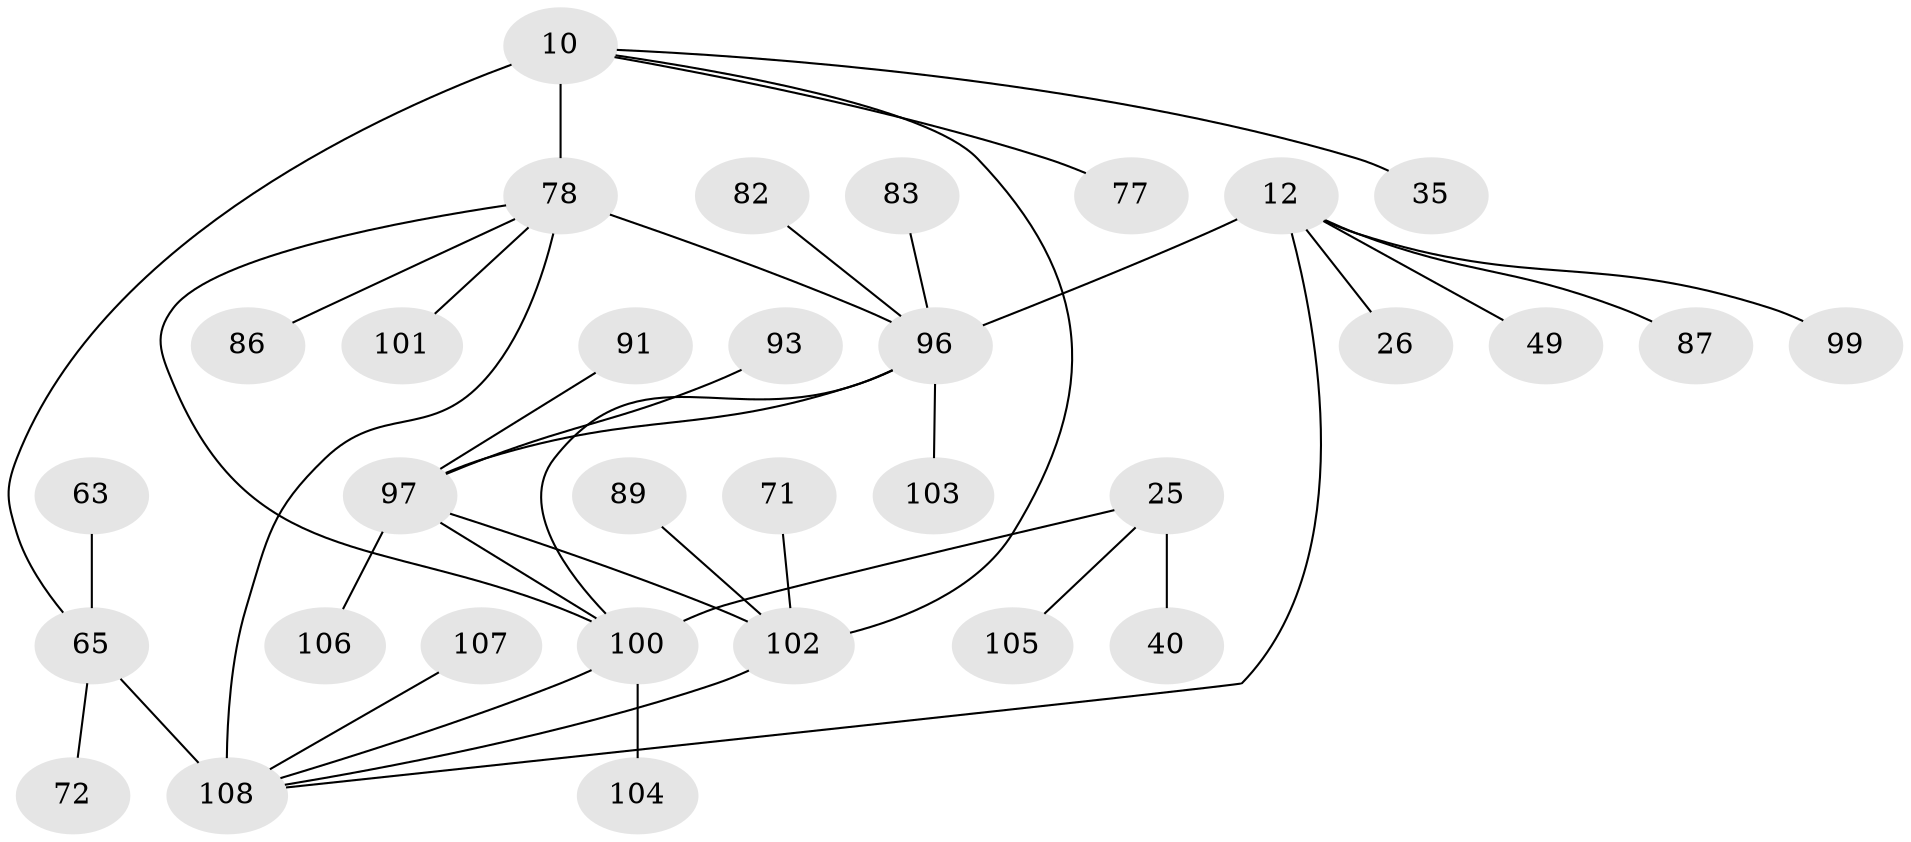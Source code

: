 // original degree distribution, {5: 0.037037037037037035, 10: 0.037037037037037035, 8: 0.06481481481481481, 7: 0.027777777777777776, 6: 0.037037037037037035, 9: 0.018518518518518517, 11: 0.009259259259259259, 1: 0.5833333333333334, 4: 0.009259259259259259, 2: 0.16666666666666666, 3: 0.009259259259259259}
// Generated by graph-tools (version 1.1) at 2025/57/03/04/25 21:57:47]
// undirected, 32 vertices, 38 edges
graph export_dot {
graph [start="1"]
  node [color=gray90,style=filled];
  10 [super="+7"];
  12 [super="+11"];
  25 [super="+23"];
  26;
  35;
  40;
  49;
  63;
  65 [super="+5"];
  71;
  72 [super="+33"];
  77;
  78 [super="+6+9+30+54"];
  82;
  83;
  86;
  87 [super="+74"];
  89;
  91;
  93;
  96 [super="+15+45+48+52+75+79"];
  97 [super="+76+80+85+90"];
  99;
  100 [super="+92+64+84+94"];
  101;
  102 [super="+19"];
  103;
  104 [super="+42"];
  105;
  106;
  107;
  108 [super="+73+98"];
  10 -- 77;
  10 -- 35;
  10 -- 78 [weight=6];
  10 -- 102;
  10 -- 65;
  12 -- 49;
  12 -- 99;
  12 -- 26;
  12 -- 87;
  12 -- 96 [weight=6];
  12 -- 108 [weight=2];
  25 -- 40;
  25 -- 105;
  25 -- 100 [weight=6];
  63 -- 65;
  65 -- 72;
  65 -- 108 [weight=6];
  71 -- 102;
  78 -- 101;
  78 -- 86;
  78 -- 96 [weight=2];
  78 -- 100;
  78 -- 108;
  82 -- 96;
  83 -- 96;
  89 -- 102;
  91 -- 97;
  93 -- 97;
  96 -- 103;
  96 -- 97 [weight=2];
  96 -- 100;
  97 -- 106;
  97 -- 100;
  97 -- 102 [weight=6];
  100 -- 104;
  100 -- 108 [weight=2];
  102 -- 108;
  107 -- 108;
}
